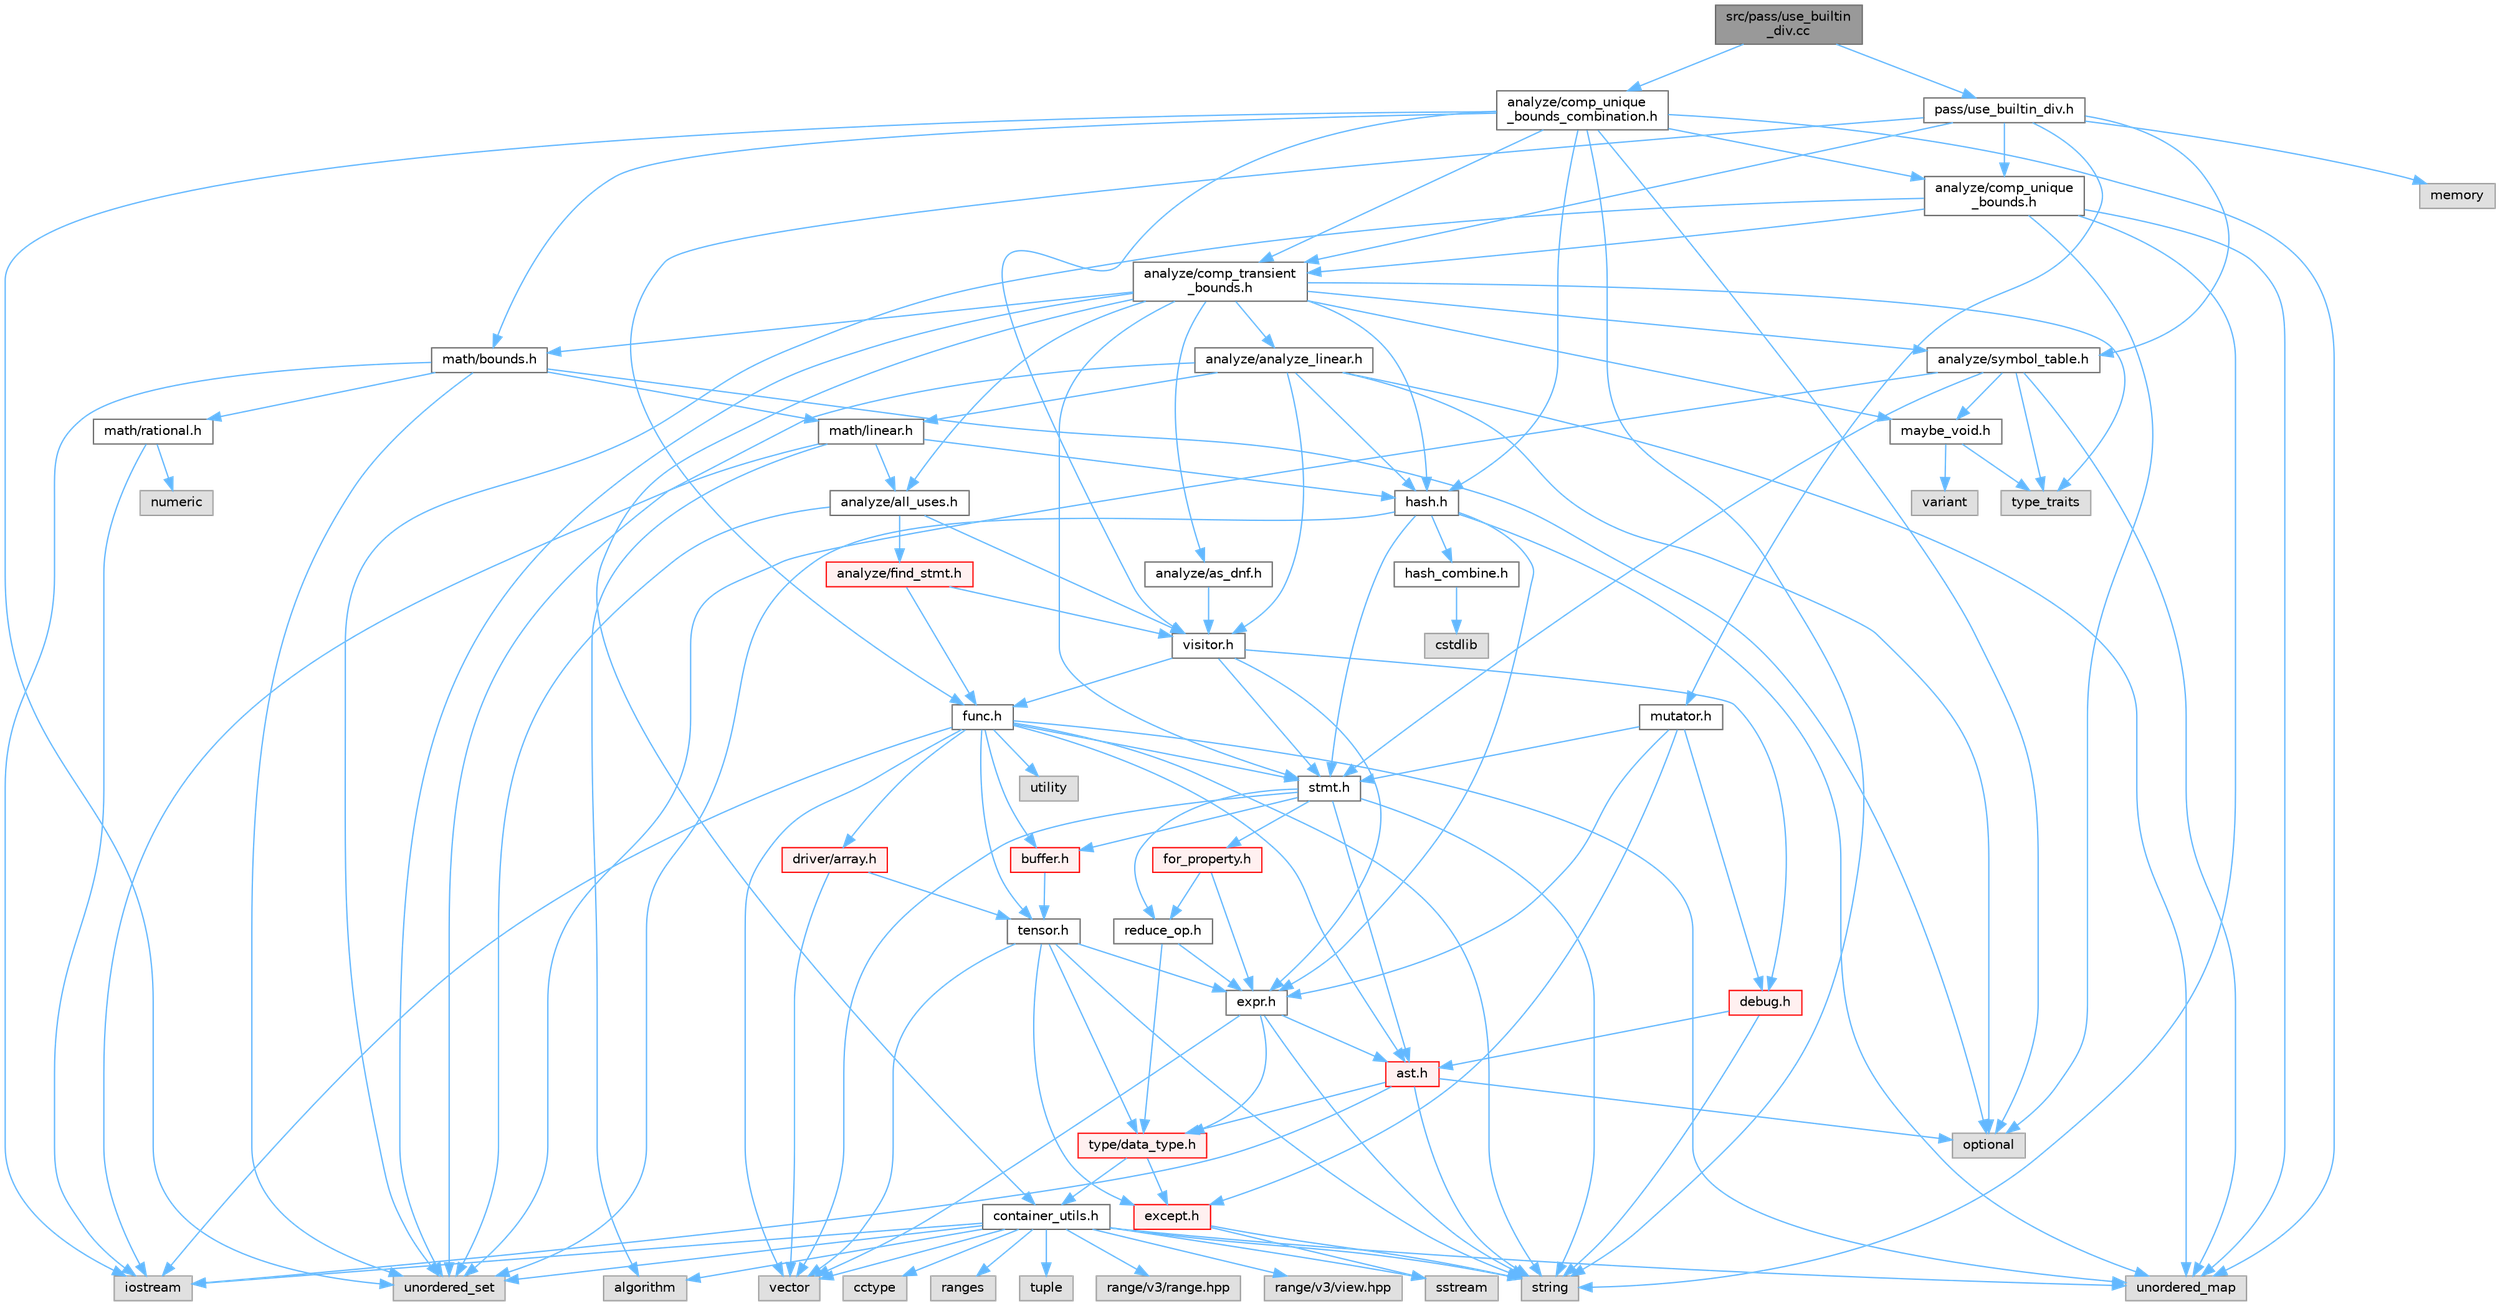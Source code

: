 digraph "src/pass/use_builtin_div.cc"
{
 // LATEX_PDF_SIZE
  bgcolor="transparent";
  edge [fontname=Helvetica,fontsize=10,labelfontname=Helvetica,labelfontsize=10];
  node [fontname=Helvetica,fontsize=10,shape=box,height=0.2,width=0.4];
  Node1 [label="src/pass/use_builtin\l_div.cc",height=0.2,width=0.4,color="gray40", fillcolor="grey60", style="filled", fontcolor="black",tooltip=" "];
  Node1 -> Node2 [color="steelblue1",style="solid"];
  Node2 [label="analyze/comp_unique\l_bounds_combination.h",height=0.2,width=0.4,color="grey40", fillcolor="white", style="filled",URL="$comp__unique__bounds__combination_8h.html",tooltip=" "];
  Node2 -> Node3 [color="steelblue1",style="solid"];
  Node3 [label="optional",height=0.2,width=0.4,color="grey60", fillcolor="#E0E0E0", style="filled",tooltip=" "];
  Node2 -> Node4 [color="steelblue1",style="solid"];
  Node4 [label="string",height=0.2,width=0.4,color="grey60", fillcolor="#E0E0E0", style="filled",tooltip=" "];
  Node2 -> Node5 [color="steelblue1",style="solid"];
  Node5 [label="unordered_map",height=0.2,width=0.4,color="grey60", fillcolor="#E0E0E0", style="filled",tooltip=" "];
  Node2 -> Node6 [color="steelblue1",style="solid"];
  Node6 [label="unordered_set",height=0.2,width=0.4,color="grey60", fillcolor="#E0E0E0", style="filled",tooltip=" "];
  Node2 -> Node7 [color="steelblue1",style="solid"];
  Node7 [label="analyze/comp_transient\l_bounds.h",height=0.2,width=0.4,color="grey40", fillcolor="white", style="filled",URL="$comp__transient__bounds_8h.html",tooltip=" "];
  Node7 -> Node8 [color="steelblue1",style="solid"];
  Node8 [label="type_traits",height=0.2,width=0.4,color="grey60", fillcolor="#E0E0E0", style="filled",tooltip=" "];
  Node7 -> Node6 [color="steelblue1",style="solid"];
  Node7 -> Node9 [color="steelblue1",style="solid"];
  Node9 [label="analyze/all_uses.h",height=0.2,width=0.4,color="grey40", fillcolor="white", style="filled",URL="$all__uses_8h.html",tooltip=" "];
  Node9 -> Node6 [color="steelblue1",style="solid"];
  Node9 -> Node10 [color="steelblue1",style="solid"];
  Node10 [label="analyze/find_stmt.h",height=0.2,width=0.4,color="red", fillcolor="#FFF0F0", style="filled",URL="$find__stmt_8h.html",tooltip=" "];
  Node10 -> Node11 [color="steelblue1",style="solid"];
  Node11 [label="func.h",height=0.2,width=0.4,color="grey40", fillcolor="white", style="filled",URL="$func_8h.html",tooltip=" "];
  Node11 -> Node12 [color="steelblue1",style="solid"];
  Node12 [label="iostream",height=0.2,width=0.4,color="grey60", fillcolor="#E0E0E0", style="filled",tooltip=" "];
  Node11 -> Node4 [color="steelblue1",style="solid"];
  Node11 -> Node5 [color="steelblue1",style="solid"];
  Node11 -> Node13 [color="steelblue1",style="solid"];
  Node13 [label="utility",height=0.2,width=0.4,color="grey60", fillcolor="#E0E0E0", style="filled",tooltip=" "];
  Node11 -> Node14 [color="steelblue1",style="solid"];
  Node14 [label="vector",height=0.2,width=0.4,color="grey60", fillcolor="#E0E0E0", style="filled",tooltip=" "];
  Node11 -> Node15 [color="steelblue1",style="solid"];
  Node15 [label="ast.h",height=0.2,width=0.4,color="red", fillcolor="#FFF0F0", style="filled",URL="$ast_8h.html",tooltip=" "];
  Node15 -> Node12 [color="steelblue1",style="solid"];
  Node15 -> Node3 [color="steelblue1",style="solid"];
  Node15 -> Node4 [color="steelblue1",style="solid"];
  Node15 -> Node33 [color="steelblue1",style="solid"];
  Node33 [label="type/data_type.h",height=0.2,width=0.4,color="red", fillcolor="#FFF0F0", style="filled",URL="$data__type_8h.html",tooltip=" "];
  Node33 -> Node35 [color="steelblue1",style="solid"];
  Node35 [label="container_utils.h",height=0.2,width=0.4,color="grey40", fillcolor="white", style="filled",URL="$container__utils_8h.html",tooltip=" "];
  Node35 -> Node36 [color="steelblue1",style="solid"];
  Node36 [label="algorithm",height=0.2,width=0.4,color="grey60", fillcolor="#E0E0E0", style="filled",tooltip=" "];
  Node35 -> Node37 [color="steelblue1",style="solid"];
  Node37 [label="cctype",height=0.2,width=0.4,color="grey60", fillcolor="#E0E0E0", style="filled",tooltip=" "];
  Node35 -> Node12 [color="steelblue1",style="solid"];
  Node35 -> Node38 [color="steelblue1",style="solid"];
  Node38 [label="ranges",height=0.2,width=0.4,color="grey60", fillcolor="#E0E0E0", style="filled",tooltip=" "];
  Node35 -> Node29 [color="steelblue1",style="solid"];
  Node29 [label="sstream",height=0.2,width=0.4,color="grey60", fillcolor="#E0E0E0", style="filled",tooltip=" "];
  Node35 -> Node4 [color="steelblue1",style="solid"];
  Node35 -> Node39 [color="steelblue1",style="solid"];
  Node39 [label="tuple",height=0.2,width=0.4,color="grey60", fillcolor="#E0E0E0", style="filled",tooltip=" "];
  Node35 -> Node5 [color="steelblue1",style="solid"];
  Node35 -> Node6 [color="steelblue1",style="solid"];
  Node35 -> Node14 [color="steelblue1",style="solid"];
  Node35 -> Node40 [color="steelblue1",style="solid"];
  Node40 [label="range/v3/range.hpp",height=0.2,width=0.4,color="grey60", fillcolor="#E0E0E0", style="filled",tooltip=" "];
  Node35 -> Node41 [color="steelblue1",style="solid"];
  Node41 [label="range/v3/view.hpp",height=0.2,width=0.4,color="grey60", fillcolor="#E0E0E0", style="filled",tooltip=" "];
  Node33 -> Node28 [color="steelblue1",style="solid"];
  Node28 [label="except.h",height=0.2,width=0.4,color="red", fillcolor="#FFF0F0", style="filled",URL="$except_8h.html",tooltip=" "];
  Node28 -> Node29 [color="steelblue1",style="solid"];
  Node28 -> Node4 [color="steelblue1",style="solid"];
  Node11 -> Node42 [color="steelblue1",style="solid"];
  Node42 [label="buffer.h",height=0.2,width=0.4,color="red", fillcolor="#FFF0F0", style="filled",URL="$buffer_8h.html",tooltip=" "];
  Node42 -> Node43 [color="steelblue1",style="solid"];
  Node43 [label="tensor.h",height=0.2,width=0.4,color="grey40", fillcolor="white", style="filled",URL="$tensor_8h.html",tooltip=" "];
  Node43 -> Node4 [color="steelblue1",style="solid"];
  Node43 -> Node14 [color="steelblue1",style="solid"];
  Node43 -> Node28 [color="steelblue1",style="solid"];
  Node43 -> Node44 [color="steelblue1",style="solid"];
  Node44 [label="expr.h",height=0.2,width=0.4,color="grey40", fillcolor="white", style="filled",URL="$expr_8h.html",tooltip=" "];
  Node44 -> Node4 [color="steelblue1",style="solid"];
  Node44 -> Node14 [color="steelblue1",style="solid"];
  Node44 -> Node15 [color="steelblue1",style="solid"];
  Node44 -> Node33 [color="steelblue1",style="solid"];
  Node43 -> Node33 [color="steelblue1",style="solid"];
  Node11 -> Node47 [color="steelblue1",style="solid"];
  Node47 [label="driver/array.h",height=0.2,width=0.4,color="red", fillcolor="#FFF0F0", style="filled",URL="$array_8h.html",tooltip=" "];
  Node47 -> Node14 [color="steelblue1",style="solid"];
  Node47 -> Node43 [color="steelblue1",style="solid"];
  Node11 -> Node51 [color="steelblue1",style="solid"];
  Node51 [label="stmt.h",height=0.2,width=0.4,color="grey40", fillcolor="white", style="filled",URL="$stmt_8h.html",tooltip=" "];
  Node51 -> Node4 [color="steelblue1",style="solid"];
  Node51 -> Node14 [color="steelblue1",style="solid"];
  Node51 -> Node15 [color="steelblue1",style="solid"];
  Node51 -> Node42 [color="steelblue1",style="solid"];
  Node51 -> Node52 [color="steelblue1",style="solid"];
  Node52 [label="for_property.h",height=0.2,width=0.4,color="red", fillcolor="#FFF0F0", style="filled",URL="$for__property_8h.html",tooltip=" "];
  Node52 -> Node44 [color="steelblue1",style="solid"];
  Node52 -> Node56 [color="steelblue1",style="solid"];
  Node56 [label="reduce_op.h",height=0.2,width=0.4,color="grey40", fillcolor="white", style="filled",URL="$reduce__op_8h.html",tooltip=" "];
  Node56 -> Node44 [color="steelblue1",style="solid"];
  Node56 -> Node33 [color="steelblue1",style="solid"];
  Node51 -> Node56 [color="steelblue1",style="solid"];
  Node11 -> Node43 [color="steelblue1",style="solid"];
  Node10 -> Node58 [color="steelblue1",style="solid"];
  Node58 [label="visitor.h",height=0.2,width=0.4,color="grey40", fillcolor="white", style="filled",URL="$visitor_8h.html",tooltip=" "];
  Node58 -> Node59 [color="steelblue1",style="solid"];
  Node59 [label="debug.h",height=0.2,width=0.4,color="red", fillcolor="#FFF0F0", style="filled",URL="$debug_8h.html",tooltip=" "];
  Node59 -> Node4 [color="steelblue1",style="solid"];
  Node59 -> Node15 [color="steelblue1",style="solid"];
  Node58 -> Node44 [color="steelblue1",style="solid"];
  Node58 -> Node11 [color="steelblue1",style="solid"];
  Node58 -> Node51 [color="steelblue1",style="solid"];
  Node9 -> Node58 [color="steelblue1",style="solid"];
  Node7 -> Node63 [color="steelblue1",style="solid"];
  Node63 [label="analyze/analyze_linear.h",height=0.2,width=0.4,color="grey40", fillcolor="white", style="filled",URL="$analyze__linear_8h.html",tooltip=" "];
  Node63 -> Node3 [color="steelblue1",style="solid"];
  Node63 -> Node5 [color="steelblue1",style="solid"];
  Node63 -> Node6 [color="steelblue1",style="solid"];
  Node63 -> Node64 [color="steelblue1",style="solid"];
  Node64 [label="hash.h",height=0.2,width=0.4,color="grey40", fillcolor="white", style="filled",URL="$hash_8h.html",tooltip=" "];
  Node64 -> Node5 [color="steelblue1",style="solid"];
  Node64 -> Node6 [color="steelblue1",style="solid"];
  Node64 -> Node44 [color="steelblue1",style="solid"];
  Node64 -> Node55 [color="steelblue1",style="solid"];
  Node55 [label="hash_combine.h",height=0.2,width=0.4,color="grey40", fillcolor="white", style="filled",URL="$hash__combine_8h.html",tooltip=" "];
  Node55 -> Node27 [color="steelblue1",style="solid"];
  Node27 [label="cstdlib",height=0.2,width=0.4,color="grey60", fillcolor="#E0E0E0", style="filled",tooltip=" "];
  Node64 -> Node51 [color="steelblue1",style="solid"];
  Node63 -> Node65 [color="steelblue1",style="solid"];
  Node65 [label="math/linear.h",height=0.2,width=0.4,color="grey40", fillcolor="white", style="filled",URL="$linear_8h.html",tooltip=" "];
  Node65 -> Node36 [color="steelblue1",style="solid"];
  Node65 -> Node12 [color="steelblue1",style="solid"];
  Node65 -> Node9 [color="steelblue1",style="solid"];
  Node65 -> Node64 [color="steelblue1",style="solid"];
  Node63 -> Node58 [color="steelblue1",style="solid"];
  Node7 -> Node66 [color="steelblue1",style="solid"];
  Node66 [label="analyze/as_dnf.h",height=0.2,width=0.4,color="grey40", fillcolor="white", style="filled",URL="$as__dnf_8h.html",tooltip=" "];
  Node66 -> Node58 [color="steelblue1",style="solid"];
  Node7 -> Node67 [color="steelblue1",style="solid"];
  Node67 [label="analyze/symbol_table.h",height=0.2,width=0.4,color="grey40", fillcolor="white", style="filled",URL="$symbol__table_8h.html",tooltip=" "];
  Node67 -> Node8 [color="steelblue1",style="solid"];
  Node67 -> Node5 [color="steelblue1",style="solid"];
  Node67 -> Node6 [color="steelblue1",style="solid"];
  Node67 -> Node68 [color="steelblue1",style="solid"];
  Node68 [label="maybe_void.h",height=0.2,width=0.4,color="grey40", fillcolor="white", style="filled",URL="$maybe__void_8h.html",tooltip=" "];
  Node68 -> Node8 [color="steelblue1",style="solid"];
  Node68 -> Node54 [color="steelblue1",style="solid"];
  Node54 [label="variant",height=0.2,width=0.4,color="grey60", fillcolor="#E0E0E0", style="filled",tooltip=" "];
  Node67 -> Node51 [color="steelblue1",style="solid"];
  Node7 -> Node35 [color="steelblue1",style="solid"];
  Node7 -> Node64 [color="steelblue1",style="solid"];
  Node7 -> Node69 [color="steelblue1",style="solid"];
  Node69 [label="math/bounds.h",height=0.2,width=0.4,color="grey40", fillcolor="white", style="filled",URL="$bounds_8h.html",tooltip=" "];
  Node69 -> Node12 [color="steelblue1",style="solid"];
  Node69 -> Node3 [color="steelblue1",style="solid"];
  Node69 -> Node6 [color="steelblue1",style="solid"];
  Node69 -> Node65 [color="steelblue1",style="solid"];
  Node69 -> Node70 [color="steelblue1",style="solid"];
  Node70 [label="math/rational.h",height=0.2,width=0.4,color="grey40", fillcolor="white", style="filled",URL="$rational_8h.html",tooltip=" "];
  Node70 -> Node12 [color="steelblue1",style="solid"];
  Node70 -> Node71 [color="steelblue1",style="solid"];
  Node71 [label="numeric",height=0.2,width=0.4,color="grey60", fillcolor="#E0E0E0", style="filled",tooltip=" "];
  Node7 -> Node68 [color="steelblue1",style="solid"];
  Node7 -> Node51 [color="steelblue1",style="solid"];
  Node2 -> Node72 [color="steelblue1",style="solid"];
  Node72 [label="analyze/comp_unique\l_bounds.h",height=0.2,width=0.4,color="grey40", fillcolor="white", style="filled",URL="$comp__unique__bounds_8h.html",tooltip=" "];
  Node72 -> Node3 [color="steelblue1",style="solid"];
  Node72 -> Node4 [color="steelblue1",style="solid"];
  Node72 -> Node5 [color="steelblue1",style="solid"];
  Node72 -> Node6 [color="steelblue1",style="solid"];
  Node72 -> Node7 [color="steelblue1",style="solid"];
  Node2 -> Node64 [color="steelblue1",style="solid"];
  Node2 -> Node69 [color="steelblue1",style="solid"];
  Node2 -> Node58 [color="steelblue1",style="solid"];
  Node1 -> Node73 [color="steelblue1",style="solid"];
  Node73 [label="pass/use_builtin_div.h",height=0.2,width=0.4,color="grey40", fillcolor="white", style="filled",URL="$use__builtin__div_8h.html",tooltip=" "];
  Node73 -> Node7 [color="steelblue1",style="solid"];
  Node73 -> Node72 [color="steelblue1",style="solid"];
  Node73 -> Node67 [color="steelblue1",style="solid"];
  Node73 -> Node11 [color="steelblue1",style="solid"];
  Node73 -> Node24 [color="steelblue1",style="solid"];
  Node24 [label="memory",height=0.2,width=0.4,color="grey60", fillcolor="#E0E0E0", style="filled",tooltip=" "];
  Node73 -> Node74 [color="steelblue1",style="solid"];
  Node74 [label="mutator.h",height=0.2,width=0.4,color="grey40", fillcolor="white", style="filled",URL="$mutator_8h.html",tooltip=" "];
  Node74 -> Node59 [color="steelblue1",style="solid"];
  Node74 -> Node28 [color="steelblue1",style="solid"];
  Node74 -> Node44 [color="steelblue1",style="solid"];
  Node74 -> Node51 [color="steelblue1",style="solid"];
}
